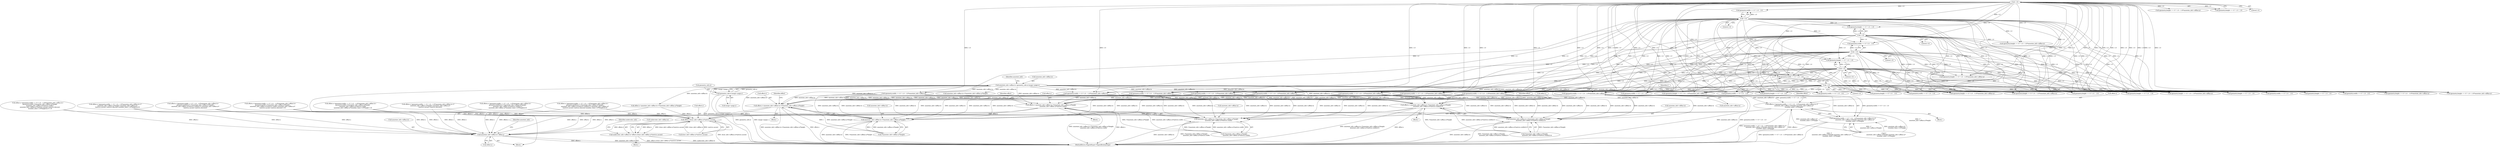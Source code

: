 digraph "0_ImageMagick_f595a1985233c399a05c0c37cc41de16a90dd025@pointer" {
"1001256" [label="(Call,(geometry.width == 0 ? -1.0 : 1.0)*annotate_info->affine.tx)"];
"1001263" [label="(Call,-1.0)"];
"1000606" [label="(Call,-1.0)"];
"1000822" [label="(Call,-1.0)"];
"1000764" [label="(Call,-1.0)"];
"1001054" [label="(Call,-1.0)"];
"1000985" [label="(Call,-1.0)"];
"1000425" [label="(Call,annotate_info->affine.tx=geometry_info.xi-image->page.x)"];
"1000431" [label="(Call,geometry_info.xi-image->page.x)"];
"1001251" [label="(Call,offset.x=(geometry.width == 0 ? -1.0 : 1.0)*annotate_info->affine.tx+i*\n          annotate_info->affine.ry*height-annotate_info->affine.ry*\n          (number_lines-1.0)*height)"];
"1001799" [label="(Call,offset.x-draw_info->affine.ry*metrics.ascent)"];
"1001793" [label="(Call,undercolor_info->affine.tx=offset.x-draw_info->affine.ry*metrics.ascent)"];
"1001863" [label="(Call,annotate_info->affine.tx=offset.x)"];
"1001255" [label="(Call,(geometry.width == 0 ? -1.0 : 1.0)*annotate_info->affine.tx+i*\n          annotate_info->affine.ry*height-annotate_info->affine.ry*\n          (number_lines-1.0)*height)"];
"1001593" [label="(Call,offset.x=annotate_info->affine.tx+i*annotate_info->affine.ry*height)"];
"1001597" [label="(Call,annotate_info->affine.tx+i*annotate_info->affine.ry*height)"];
"1001634" [label="(Call,offset.x=annotate_info->affine.tx+i*annotate_info->affine.ry*height-\n          annotate_info->affine.sx*metrics.width/2.0)"];
"1001638" [label="(Call,annotate_info->affine.tx+i*annotate_info->affine.ry*height-\n          annotate_info->affine.sx*metrics.width/2.0)"];
"1001699" [label="(Call,offset.x=annotate_info->affine.tx+i*annotate_info->affine.ry*height-\n          annotate_info->affine.sx*metrics.width)"];
"1001703" [label="(Call,annotate_info->affine.tx+i*annotate_info->affine.ry*height-\n          annotate_info->affine.sx*metrics.width)"];
"1001704" [label="(Call,annotate_info->affine.tx)"];
"1001531" [label="(Call,(geometry.height == 0 ? 1.0 : -1.0)*annotate_info->affine.ty)"];
"1000979" [label="(Call,geometry.width == 0 ? -1.0 : 1.0)"];
"1001054" [label="(Call,-1.0)"];
"1001639" [label="(Call,annotate_info->affine.tx)"];
"1001263" [label="(Call,-1.0)"];
"1000816" [label="(Call,geometry.height == 0 ? -1.0 : 1.0)"];
"1001794" [label="(Call,undercolor_info->affine.tx)"];
"1001597" [label="(Call,annotate_info->affine.tx+i*annotate_info->affine.ry*height)"];
"1000435" [label="(Call,image->page.x)"];
"1001298" [label="(Call,geometry.height == 0 ? 1.0 : -1.0)"];
"1000514" [label="(Call,annotate_info->affine.tx+i*annotate_info->affine.ry*height)"];
"1001344" [label="(Call,offset.x=(geometry.width == 0 ? -1.0 : 1.0)*annotate_info->affine.tx+\n          geometry.width/2.0+i*annotate_info->affine.ry*height-\n          annotate_info->affine.sx*metrics.width/2.0-\n          annotate_info->affine.ry*(number_lines-1.0)*height/2.0)"];
"1001257" [label="(Call,geometry.width == 0 ? -1.0 : 1.0)"];
"1001410" [label="(Call,(geometry.height == 0 ? 1.0 : -1.0)*annotate_info->affine.ty)"];
"1000426" [label="(Call,annotate_info->affine.tx)"];
"1001350" [label="(Call,geometry.width == 0 ? -1.0 : 1.0)"];
"1000756" [label="(Call,(geometry.width == 0 ? 1.0 : -1.0)*annotate_info->affine.tx)"];
"1001047" [label="(Call,(geometry.height == 0 ? -1.0 : 1.0)*annotate_info->affine.ty)"];
"1001667" [label="(Identifier,offset)"];
"1001250" [label="(Block,)"];
"1001638" [label="(Call,annotate_info->affine.tx+i*annotate_info->affine.ry*height-\n          annotate_info->affine.sx*metrics.width/2.0)"];
"1000702" [label="(Call,(geometry.height == 0 ? -1.0 : 1.0)*annotate_info->affine.ty)"];
"1001800" [label="(Call,offset.x)"];
"1000867" [label="(Call,(geometry.width == 0 ? -1.0 : 1.0)*annotate_info->affine.tx)"];
"1001635" [label="(Call,offset.x)"];
"1001875" [label="(Identifier,annotate_info)"];
"1001264" [label="(Literal,1.0)"];
"1001252" [label="(Call,offset.x)"];
"1000599" [label="(Call,(geometry.height == 0 ? -1.0 : 1.0)*annotate_info->affine.ty)"];
"1000636" [label="(Call,offset.x=(geometry.width == 0 ? -1.0 : 1.0)*annotate_info->affine.tx+\n          geometry.width/2.0+i*annotate_info->affine.ry*height-\n          annotate_info->affine.sx*metrics.width/2.0+annotate_info->affine.ry*\n          (metrics.ascent+metrics.descent))"];
"1000978" [label="(Call,(geometry.width == 0 ? -1.0 : 1.0)*annotate_info->affine.tx)"];
"1000973" [label="(Call,offset.x=(geometry.width == 0 ? -1.0 : 1.0)*annotate_info->affine.tx+\n          geometry.width/2.0+i*annotate_info->affine.ry*height-\n          annotate_info->affine.sx*metrics.width/2.0+annotate_info->affine.ry*\n          (metrics.ascent+metrics.descent-(number_lines-1.0)*height)/2.0)"];
"1000986" [label="(Literal,1.0)"];
"1001474" [label="(Call,(geometry.width == 0 ? 1.0 : -1.0)*annotate_info->affine.tx)"];
"1001700" [label="(Call,offset.x)"];
"1001187" [label="(Call,geometry.height == 0 ? -1.0 : 1.0)"];
"1001475" [label="(Call,geometry.width == 0 ? 1.0 : -1.0)"];
"1001119" [label="(Call,(geometry.width == 0 ? 1.0 : -1.0)*annotate_info->affine.tx)"];
"1001699" [label="(Call,offset.x=annotate_info->affine.tx+i*annotate_info->affine.ry*height-\n          annotate_info->affine.sx*metrics.width)"];
"1002049" [label="(MethodReturn,MagickExport MagickBooleanType)"];
"1000862" [label="(Call,offset.x=(geometry.width == 0 ? -1.0 : 1.0)*annotate_info->affine.tx+i*\n          annotate_info->affine.ry*height+annotate_info->affine.ry*\n          (metrics.ascent+metrics.descent-(number_lines-1.0)*height)/2.0)"];
"1000510" [label="(Call,offset.x=annotate_info->affine.tx+i*annotate_info->affine.ry*height)"];
"1000432" [label="(Call,geometry_info.xi)"];
"1001633" [label="(Block,)"];
"1000557" [label="(Call,geometry.width == 0 ? -1.0 : 1.0)"];
"1000551" [label="(Call,offset.x=(geometry.width == 0 ? -1.0 : 1.0)*annotate_info->affine.tx+i*\n          annotate_info->affine.ry*height+annotate_info->affine.ry*\n          (metrics.ascent+metrics.descent))"];
"1001598" [label="(Call,annotate_info->affine.tx)"];
"1001255" [label="(Call,(geometry.width == 0 ? -1.0 : 1.0)*annotate_info->affine.tx+i*\n          annotate_info->affine.ry*height-annotate_info->affine.ry*\n          (number_lines-1.0)*height)"];
"1001815" [label="(Identifier,undercolor_info)"];
"1001256" [label="(Call,(geometry.width == 0 ? -1.0 : 1.0)*annotate_info->affine.tx)"];
"1001055" [label="(Literal,1.0)"];
"1001120" [label="(Call,geometry.width == 0 ? 1.0 : -1.0)"];
"1001698" [label="(Block,)"];
"1001297" [label="(Call,(geometry.height == 0 ? 1.0 : -1.0)*annotate_info->affine.ty)"];
"1000606" [label="(Call,-1.0)"];
"1001593" [label="(Call,offset.x=annotate_info->affine.tx+i*annotate_info->affine.ry*height)"];
"1001266" [label="(Call,annotate_info->affine.tx)"];
"1000641" [label="(Call,(geometry.width == 0 ? -1.0 : 1.0)*annotate_info->affine.tx)"];
"1000642" [label="(Call,geometry.width == 0 ? -1.0 : 1.0)"];
"1001614" [label="(Identifier,offset)"];
"1001709" [label="(Call,i*annotate_info->affine.ry*height-\n          annotate_info->affine.sx*metrics.width)"];
"1001532" [label="(Call,geometry.height == 0 ? 1.0 : -1.0)"];
"1000443" [label="(Identifier,annotate_info)"];
"1000600" [label="(Call,geometry.height == 0 ? -1.0 : 1.0)"];
"1001186" [label="(Call,(geometry.height == 0 ? -1.0 : 1.0)*annotate_info->affine.ty)"];
"1000822" [label="(Call,-1.0)"];
"1001864" [label="(Call,annotate_info->affine.tx)"];
"1001634" [label="(Call,offset.x=annotate_info->affine.tx+i*annotate_info->affine.ry*height-\n          annotate_info->affine.sx*metrics.width/2.0)"];
"1001273" [label="(Identifier,i)"];
"1001294" [label="(Identifier,offset)"];
"1000823" [label="(Literal,1.0)"];
"1000431" [label="(Call,geometry_info.xi-image->page.x)"];
"1001703" [label="(Call,annotate_info->affine.tx+i*annotate_info->affine.ry*height-\n          annotate_info->affine.sx*metrics.width)"];
"1001594" [label="(Call,offset.x)"];
"1001803" [label="(Call,draw_info->affine.ry*metrics.ascent)"];
"1000757" [label="(Call,geometry.width == 0 ? 1.0 : -1.0)"];
"1001799" [label="(Call,offset.x-draw_info->affine.ry*metrics.ascent)"];
"1001603" [label="(Call,i*annotate_info->affine.ry*height)"];
"1001793" [label="(Call,undercolor_info->affine.tx=offset.x-draw_info->affine.ry*metrics.ascent)"];
"1000868" [label="(Call,geometry.width == 0 ? -1.0 : 1.0)"];
"1000765" [label="(Literal,1.0)"];
"1000607" [label="(Literal,1.0)"];
"1000425" [label="(Call,annotate_info->affine.tx=geometry_info.xi-image->page.x)"];
"1000416" [label="(Block,)"];
"1001114" [label="(Call,offset.x=(geometry.width == 0 ? 1.0 : -1.0)*annotate_info->affine.tx+\n          geometry.width+i*annotate_info->affine.ry*height-\n          annotate_info->affine.sx*metrics.width+\n          annotate_info->affine.ry*(metrics.ascent+metrics.descent-\n          (number_lines-1.0)*height)/2.0-1.0)"];
"1001251" [label="(Call,offset.x=(geometry.width == 0 ? -1.0 : 1.0)*annotate_info->affine.tx+i*\n          annotate_info->affine.ry*height-annotate_info->affine.ry*\n          (number_lines-1.0)*height)"];
"1000751" [label="(Call,offset.x=(geometry.width == 0 ? 1.0 : -1.0)*annotate_info->affine.tx+\n          geometry.width+i*annotate_info->affine.ry*height-\n          annotate_info->affine.sx*metrics.width+annotate_info->affine.ry*\n          (metrics.ascent+metrics.descent)-1.0)"];
"1001271" [label="(Call,i*\n          annotate_info->affine.ry*height-annotate_info->affine.ry*\n          (number_lines-1.0)*height)"];
"1000918" [label="(Call,(geometry.height == 0 ? -1.0 : 1.0)*annotate_info->affine.ty)"];
"1000556" [label="(Call,(geometry.width == 0 ? -1.0 : 1.0)*annotate_info->affine.tx)"];
"1000815" [label="(Call,(geometry.height == 0 ? -1.0 : 1.0)*annotate_info->affine.ty)"];
"1001411" [label="(Call,geometry.height == 0 ? 1.0 : -1.0)"];
"1001592" [label="(Block,)"];
"1001863" [label="(Call,annotate_info->affine.tx=offset.x)"];
"1001469" [label="(Call,offset.x=(geometry.width == 0 ? 1.0 : -1.0)*annotate_info->affine.tx+\n          geometry.width+i*annotate_info->affine.ry*height-\n          annotate_info->affine.sx*metrics.width-\n          annotate_info->affine.ry*(number_lines-1.0)*height-1.0)"];
"1001869" [label="(Call,offset.x)"];
"1001644" [label="(Call,i*annotate_info->affine.ry*height-\n          annotate_info->affine.sx*metrics.width/2.0)"];
"1001730" [label="(Identifier,offset)"];
"1000985" [label="(Call,-1.0)"];
"1000703" [label="(Call,geometry.height == 0 ? -1.0 : 1.0)"];
"1001768" [label="(Block,)"];
"1001048" [label="(Call,geometry.height == 0 ? -1.0 : 1.0)"];
"1001349" [label="(Call,(geometry.width == 0 ? -1.0 : 1.0)*annotate_info->affine.tx)"];
"1000764" [label="(Call,-1.0)"];
"1000919" [label="(Call,geometry.height == 0 ? -1.0 : 1.0)"];
"1001256" -> "1001255"  [label="AST: "];
"1001256" -> "1001266"  [label="CFG: "];
"1001257" -> "1001256"  [label="AST: "];
"1001266" -> "1001256"  [label="AST: "];
"1001273" -> "1001256"  [label="CFG: "];
"1001256" -> "1002049"  [label="DDG: annotate_info->affine.tx"];
"1001256" -> "1002049"  [label="DDG: geometry.width == 0 ? -1.0 : 1.0"];
"1001256" -> "1001251"  [label="DDG: geometry.width == 0 ? -1.0 : 1.0"];
"1001256" -> "1001251"  [label="DDG: annotate_info->affine.tx"];
"1001256" -> "1001255"  [label="DDG: geometry.width == 0 ? -1.0 : 1.0"];
"1001256" -> "1001255"  [label="DDG: annotate_info->affine.tx"];
"1001263" -> "1001256"  [label="DDG: 1.0"];
"1000606" -> "1001256"  [label="DDG: 1.0"];
"1000822" -> "1001256"  [label="DDG: 1.0"];
"1000764" -> "1001256"  [label="DDG: 1.0"];
"1001054" -> "1001256"  [label="DDG: 1.0"];
"1000985" -> "1001256"  [label="DDG: 1.0"];
"1000425" -> "1001256"  [label="DDG: annotate_info->affine.tx"];
"1001256" -> "1001593"  [label="DDG: annotate_info->affine.tx"];
"1001256" -> "1001597"  [label="DDG: annotate_info->affine.tx"];
"1001256" -> "1001634"  [label="DDG: annotate_info->affine.tx"];
"1001256" -> "1001638"  [label="DDG: annotate_info->affine.tx"];
"1001256" -> "1001699"  [label="DDG: annotate_info->affine.tx"];
"1001256" -> "1001703"  [label="DDG: annotate_info->affine.tx"];
"1001263" -> "1001257"  [label="AST: "];
"1001263" -> "1001264"  [label="CFG: "];
"1001264" -> "1001263"  [label="AST: "];
"1001257" -> "1001263"  [label="CFG: "];
"1001263" -> "1000556"  [label="DDG: 1.0"];
"1001263" -> "1000557"  [label="DDG: 1.0"];
"1001263" -> "1000641"  [label="DDG: 1.0"];
"1001263" -> "1000642"  [label="DDG: 1.0"];
"1001263" -> "1000702"  [label="DDG: 1.0"];
"1001263" -> "1000703"  [label="DDG: 1.0"];
"1001263" -> "1000867"  [label="DDG: 1.0"];
"1001263" -> "1000868"  [label="DDG: 1.0"];
"1001263" -> "1000918"  [label="DDG: 1.0"];
"1001263" -> "1000919"  [label="DDG: 1.0"];
"1001263" -> "1001119"  [label="DDG: 1.0"];
"1001263" -> "1001120"  [label="DDG: 1.0"];
"1001263" -> "1001186"  [label="DDG: 1.0"];
"1001263" -> "1001187"  [label="DDG: 1.0"];
"1001263" -> "1001257"  [label="DDG: 1.0"];
"1001263" -> "1001297"  [label="DDG: 1.0"];
"1001263" -> "1001298"  [label="DDG: 1.0"];
"1001263" -> "1001349"  [label="DDG: 1.0"];
"1001263" -> "1001350"  [label="DDG: 1.0"];
"1001263" -> "1001410"  [label="DDG: 1.0"];
"1001263" -> "1001411"  [label="DDG: 1.0"];
"1001263" -> "1001474"  [label="DDG: 1.0"];
"1001263" -> "1001475"  [label="DDG: 1.0"];
"1001263" -> "1001531"  [label="DDG: 1.0"];
"1001263" -> "1001532"  [label="DDG: 1.0"];
"1000606" -> "1000600"  [label="AST: "];
"1000606" -> "1000607"  [label="CFG: "];
"1000607" -> "1000606"  [label="AST: "];
"1000600" -> "1000606"  [label="CFG: "];
"1000606" -> "1000556"  [label="DDG: 1.0"];
"1000606" -> "1000557"  [label="DDG: 1.0"];
"1000606" -> "1000599"  [label="DDG: 1.0"];
"1000606" -> "1000600"  [label="DDG: 1.0"];
"1000606" -> "1000641"  [label="DDG: 1.0"];
"1000606" -> "1000642"  [label="DDG: 1.0"];
"1000606" -> "1000702"  [label="DDG: 1.0"];
"1000606" -> "1000703"  [label="DDG: 1.0"];
"1000606" -> "1000756"  [label="DDG: 1.0"];
"1000606" -> "1000757"  [label="DDG: 1.0"];
"1000606" -> "1000815"  [label="DDG: 1.0"];
"1000606" -> "1000816"  [label="DDG: 1.0"];
"1000606" -> "1000867"  [label="DDG: 1.0"];
"1000606" -> "1000868"  [label="DDG: 1.0"];
"1000606" -> "1000918"  [label="DDG: 1.0"];
"1000606" -> "1000919"  [label="DDG: 1.0"];
"1000606" -> "1000978"  [label="DDG: 1.0"];
"1000606" -> "1000979"  [label="DDG: 1.0"];
"1000606" -> "1001047"  [label="DDG: 1.0"];
"1000606" -> "1001048"  [label="DDG: 1.0"];
"1000606" -> "1001119"  [label="DDG: 1.0"];
"1000606" -> "1001120"  [label="DDG: 1.0"];
"1000606" -> "1001186"  [label="DDG: 1.0"];
"1000606" -> "1001187"  [label="DDG: 1.0"];
"1000606" -> "1001257"  [label="DDG: 1.0"];
"1000606" -> "1001297"  [label="DDG: 1.0"];
"1000606" -> "1001298"  [label="DDG: 1.0"];
"1000606" -> "1001349"  [label="DDG: 1.0"];
"1000606" -> "1001350"  [label="DDG: 1.0"];
"1000606" -> "1001410"  [label="DDG: 1.0"];
"1000606" -> "1001411"  [label="DDG: 1.0"];
"1000606" -> "1001474"  [label="DDG: 1.0"];
"1000606" -> "1001475"  [label="DDG: 1.0"];
"1000606" -> "1001531"  [label="DDG: 1.0"];
"1000606" -> "1001532"  [label="DDG: 1.0"];
"1000822" -> "1000816"  [label="AST: "];
"1000822" -> "1000823"  [label="CFG: "];
"1000823" -> "1000822"  [label="AST: "];
"1000816" -> "1000822"  [label="CFG: "];
"1000822" -> "1000556"  [label="DDG: 1.0"];
"1000822" -> "1000557"  [label="DDG: 1.0"];
"1000822" -> "1000641"  [label="DDG: 1.0"];
"1000822" -> "1000642"  [label="DDG: 1.0"];
"1000822" -> "1000702"  [label="DDG: 1.0"];
"1000822" -> "1000703"  [label="DDG: 1.0"];
"1000822" -> "1000815"  [label="DDG: 1.0"];
"1000822" -> "1000816"  [label="DDG: 1.0"];
"1000822" -> "1000867"  [label="DDG: 1.0"];
"1000822" -> "1000868"  [label="DDG: 1.0"];
"1000822" -> "1000918"  [label="DDG: 1.0"];
"1000822" -> "1000919"  [label="DDG: 1.0"];
"1000822" -> "1001119"  [label="DDG: 1.0"];
"1000822" -> "1001120"  [label="DDG: 1.0"];
"1000822" -> "1001186"  [label="DDG: 1.0"];
"1000822" -> "1001187"  [label="DDG: 1.0"];
"1000822" -> "1001257"  [label="DDG: 1.0"];
"1000822" -> "1001297"  [label="DDG: 1.0"];
"1000822" -> "1001298"  [label="DDG: 1.0"];
"1000822" -> "1001349"  [label="DDG: 1.0"];
"1000822" -> "1001350"  [label="DDG: 1.0"];
"1000822" -> "1001410"  [label="DDG: 1.0"];
"1000822" -> "1001411"  [label="DDG: 1.0"];
"1000822" -> "1001474"  [label="DDG: 1.0"];
"1000822" -> "1001475"  [label="DDG: 1.0"];
"1000822" -> "1001531"  [label="DDG: 1.0"];
"1000822" -> "1001532"  [label="DDG: 1.0"];
"1000764" -> "1000757"  [label="AST: "];
"1000764" -> "1000765"  [label="CFG: "];
"1000765" -> "1000764"  [label="AST: "];
"1000757" -> "1000764"  [label="CFG: "];
"1000764" -> "1000556"  [label="DDG: 1.0"];
"1000764" -> "1000557"  [label="DDG: 1.0"];
"1000764" -> "1000641"  [label="DDG: 1.0"];
"1000764" -> "1000642"  [label="DDG: 1.0"];
"1000764" -> "1000702"  [label="DDG: 1.0"];
"1000764" -> "1000703"  [label="DDG: 1.0"];
"1000764" -> "1000756"  [label="DDG: 1.0"];
"1000764" -> "1000757"  [label="DDG: 1.0"];
"1000764" -> "1000815"  [label="DDG: 1.0"];
"1000764" -> "1000816"  [label="DDG: 1.0"];
"1000764" -> "1000867"  [label="DDG: 1.0"];
"1000764" -> "1000868"  [label="DDG: 1.0"];
"1000764" -> "1000918"  [label="DDG: 1.0"];
"1000764" -> "1000919"  [label="DDG: 1.0"];
"1000764" -> "1001119"  [label="DDG: 1.0"];
"1000764" -> "1001120"  [label="DDG: 1.0"];
"1000764" -> "1001186"  [label="DDG: 1.0"];
"1000764" -> "1001187"  [label="DDG: 1.0"];
"1000764" -> "1001257"  [label="DDG: 1.0"];
"1000764" -> "1001297"  [label="DDG: 1.0"];
"1000764" -> "1001298"  [label="DDG: 1.0"];
"1000764" -> "1001349"  [label="DDG: 1.0"];
"1000764" -> "1001350"  [label="DDG: 1.0"];
"1000764" -> "1001410"  [label="DDG: 1.0"];
"1000764" -> "1001411"  [label="DDG: 1.0"];
"1000764" -> "1001474"  [label="DDG: 1.0"];
"1000764" -> "1001475"  [label="DDG: 1.0"];
"1000764" -> "1001531"  [label="DDG: 1.0"];
"1000764" -> "1001532"  [label="DDG: 1.0"];
"1001054" -> "1001048"  [label="AST: "];
"1001054" -> "1001055"  [label="CFG: "];
"1001055" -> "1001054"  [label="AST: "];
"1001048" -> "1001054"  [label="CFG: "];
"1001054" -> "1000556"  [label="DDG: 1.0"];
"1001054" -> "1000557"  [label="DDG: 1.0"];
"1001054" -> "1000641"  [label="DDG: 1.0"];
"1001054" -> "1000642"  [label="DDG: 1.0"];
"1001054" -> "1000702"  [label="DDG: 1.0"];
"1001054" -> "1000703"  [label="DDG: 1.0"];
"1001054" -> "1000756"  [label="DDG: 1.0"];
"1001054" -> "1000757"  [label="DDG: 1.0"];
"1001054" -> "1000815"  [label="DDG: 1.0"];
"1001054" -> "1000816"  [label="DDG: 1.0"];
"1001054" -> "1000867"  [label="DDG: 1.0"];
"1001054" -> "1000868"  [label="DDG: 1.0"];
"1001054" -> "1000918"  [label="DDG: 1.0"];
"1001054" -> "1000919"  [label="DDG: 1.0"];
"1001054" -> "1001047"  [label="DDG: 1.0"];
"1001054" -> "1001048"  [label="DDG: 1.0"];
"1001054" -> "1001119"  [label="DDG: 1.0"];
"1001054" -> "1001120"  [label="DDG: 1.0"];
"1001054" -> "1001186"  [label="DDG: 1.0"];
"1001054" -> "1001187"  [label="DDG: 1.0"];
"1001054" -> "1001257"  [label="DDG: 1.0"];
"1001054" -> "1001297"  [label="DDG: 1.0"];
"1001054" -> "1001298"  [label="DDG: 1.0"];
"1001054" -> "1001349"  [label="DDG: 1.0"];
"1001054" -> "1001350"  [label="DDG: 1.0"];
"1001054" -> "1001410"  [label="DDG: 1.0"];
"1001054" -> "1001411"  [label="DDG: 1.0"];
"1001054" -> "1001474"  [label="DDG: 1.0"];
"1001054" -> "1001475"  [label="DDG: 1.0"];
"1001054" -> "1001531"  [label="DDG: 1.0"];
"1001054" -> "1001532"  [label="DDG: 1.0"];
"1000985" -> "1000979"  [label="AST: "];
"1000985" -> "1000986"  [label="CFG: "];
"1000986" -> "1000985"  [label="AST: "];
"1000979" -> "1000985"  [label="CFG: "];
"1000985" -> "1000556"  [label="DDG: 1.0"];
"1000985" -> "1000557"  [label="DDG: 1.0"];
"1000985" -> "1000641"  [label="DDG: 1.0"];
"1000985" -> "1000642"  [label="DDG: 1.0"];
"1000985" -> "1000702"  [label="DDG: 1.0"];
"1000985" -> "1000703"  [label="DDG: 1.0"];
"1000985" -> "1000756"  [label="DDG: 1.0"];
"1000985" -> "1000757"  [label="DDG: 1.0"];
"1000985" -> "1000815"  [label="DDG: 1.0"];
"1000985" -> "1000816"  [label="DDG: 1.0"];
"1000985" -> "1000867"  [label="DDG: 1.0"];
"1000985" -> "1000868"  [label="DDG: 1.0"];
"1000985" -> "1000918"  [label="DDG: 1.0"];
"1000985" -> "1000919"  [label="DDG: 1.0"];
"1000985" -> "1000978"  [label="DDG: 1.0"];
"1000985" -> "1000979"  [label="DDG: 1.0"];
"1000985" -> "1001047"  [label="DDG: 1.0"];
"1000985" -> "1001048"  [label="DDG: 1.0"];
"1000985" -> "1001119"  [label="DDG: 1.0"];
"1000985" -> "1001120"  [label="DDG: 1.0"];
"1000985" -> "1001186"  [label="DDG: 1.0"];
"1000985" -> "1001187"  [label="DDG: 1.0"];
"1000985" -> "1001257"  [label="DDG: 1.0"];
"1000985" -> "1001297"  [label="DDG: 1.0"];
"1000985" -> "1001298"  [label="DDG: 1.0"];
"1000985" -> "1001349"  [label="DDG: 1.0"];
"1000985" -> "1001350"  [label="DDG: 1.0"];
"1000985" -> "1001410"  [label="DDG: 1.0"];
"1000985" -> "1001411"  [label="DDG: 1.0"];
"1000985" -> "1001474"  [label="DDG: 1.0"];
"1000985" -> "1001475"  [label="DDG: 1.0"];
"1000985" -> "1001531"  [label="DDG: 1.0"];
"1000985" -> "1001532"  [label="DDG: 1.0"];
"1000425" -> "1000416"  [label="AST: "];
"1000425" -> "1000431"  [label="CFG: "];
"1000426" -> "1000425"  [label="AST: "];
"1000431" -> "1000425"  [label="AST: "];
"1000443" -> "1000425"  [label="CFG: "];
"1000425" -> "1002049"  [label="DDG: geometry_info.xi-image->page.x"];
"1000431" -> "1000425"  [label="DDG: geometry_info.xi"];
"1000431" -> "1000425"  [label="DDG: image->page.x"];
"1000425" -> "1000510"  [label="DDG: annotate_info->affine.tx"];
"1000425" -> "1000514"  [label="DDG: annotate_info->affine.tx"];
"1000425" -> "1000556"  [label="DDG: annotate_info->affine.tx"];
"1000425" -> "1000641"  [label="DDG: annotate_info->affine.tx"];
"1000425" -> "1000756"  [label="DDG: annotate_info->affine.tx"];
"1000425" -> "1000867"  [label="DDG: annotate_info->affine.tx"];
"1000425" -> "1000978"  [label="DDG: annotate_info->affine.tx"];
"1000425" -> "1001119"  [label="DDG: annotate_info->affine.tx"];
"1000425" -> "1001349"  [label="DDG: annotate_info->affine.tx"];
"1000425" -> "1001474"  [label="DDG: annotate_info->affine.tx"];
"1000425" -> "1001593"  [label="DDG: annotate_info->affine.tx"];
"1000425" -> "1001597"  [label="DDG: annotate_info->affine.tx"];
"1000425" -> "1001634"  [label="DDG: annotate_info->affine.tx"];
"1000425" -> "1001638"  [label="DDG: annotate_info->affine.tx"];
"1000425" -> "1001699"  [label="DDG: annotate_info->affine.tx"];
"1000425" -> "1001703"  [label="DDG: annotate_info->affine.tx"];
"1000431" -> "1000435"  [label="CFG: "];
"1000432" -> "1000431"  [label="AST: "];
"1000435" -> "1000431"  [label="AST: "];
"1000431" -> "1002049"  [label="DDG: geometry_info.xi"];
"1000431" -> "1002049"  [label="DDG: image->page.x"];
"1001251" -> "1001250"  [label="AST: "];
"1001251" -> "1001255"  [label="CFG: "];
"1001252" -> "1001251"  [label="AST: "];
"1001255" -> "1001251"  [label="AST: "];
"1001294" -> "1001251"  [label="CFG: "];
"1001251" -> "1002049"  [label="DDG: (geometry.width == 0 ? -1.0 : 1.0)*annotate_info->affine.tx+i*\n          annotate_info->affine.ry*height-annotate_info->affine.ry*\n          (number_lines-1.0)*height"];
"1001251" -> "1002049"  [label="DDG: offset.x"];
"1001271" -> "1001251"  [label="DDG: i*\n          annotate_info->affine.ry*height"];
"1001271" -> "1001251"  [label="DDG: annotate_info->affine.ry*\n          (number_lines-1.0)*height"];
"1001251" -> "1001799"  [label="DDG: offset.x"];
"1001251" -> "1001863"  [label="DDG: offset.x"];
"1001799" -> "1001793"  [label="AST: "];
"1001799" -> "1001803"  [label="CFG: "];
"1001800" -> "1001799"  [label="AST: "];
"1001803" -> "1001799"  [label="AST: "];
"1001793" -> "1001799"  [label="CFG: "];
"1001799" -> "1002049"  [label="DDG: draw_info->affine.ry*metrics.ascent"];
"1001799" -> "1001793"  [label="DDG: offset.x"];
"1001799" -> "1001793"  [label="DDG: draw_info->affine.ry*metrics.ascent"];
"1001699" -> "1001799"  [label="DDG: offset.x"];
"1001634" -> "1001799"  [label="DDG: offset.x"];
"1000751" -> "1001799"  [label="DDG: offset.x"];
"1000862" -> "1001799"  [label="DDG: offset.x"];
"1001344" -> "1001799"  [label="DDG: offset.x"];
"1001469" -> "1001799"  [label="DDG: offset.x"];
"1000551" -> "1001799"  [label="DDG: offset.x"];
"1000973" -> "1001799"  [label="DDG: offset.x"];
"1000636" -> "1001799"  [label="DDG: offset.x"];
"1000510" -> "1001799"  [label="DDG: offset.x"];
"1001593" -> "1001799"  [label="DDG: offset.x"];
"1001114" -> "1001799"  [label="DDG: offset.x"];
"1001803" -> "1001799"  [label="DDG: draw_info->affine.ry"];
"1001803" -> "1001799"  [label="DDG: metrics.ascent"];
"1001799" -> "1001863"  [label="DDG: offset.x"];
"1001793" -> "1001768"  [label="AST: "];
"1001794" -> "1001793"  [label="AST: "];
"1001815" -> "1001793"  [label="CFG: "];
"1001793" -> "1002049"  [label="DDG: undercolor_info->affine.tx"];
"1001793" -> "1002049"  [label="DDG: offset.x-draw_info->affine.ry*metrics.ascent"];
"1001863" -> "1000416"  [label="AST: "];
"1001863" -> "1001869"  [label="CFG: "];
"1001864" -> "1001863"  [label="AST: "];
"1001869" -> "1001863"  [label="AST: "];
"1001875" -> "1001863"  [label="CFG: "];
"1001863" -> "1002049"  [label="DDG: annotate_info->affine.tx"];
"1001863" -> "1002049"  [label="DDG: offset.x"];
"1001699" -> "1001863"  [label="DDG: offset.x"];
"1001634" -> "1001863"  [label="DDG: offset.x"];
"1000751" -> "1001863"  [label="DDG: offset.x"];
"1000862" -> "1001863"  [label="DDG: offset.x"];
"1001344" -> "1001863"  [label="DDG: offset.x"];
"1001469" -> "1001863"  [label="DDG: offset.x"];
"1000551" -> "1001863"  [label="DDG: offset.x"];
"1000973" -> "1001863"  [label="DDG: offset.x"];
"1000636" -> "1001863"  [label="DDG: offset.x"];
"1000510" -> "1001863"  [label="DDG: offset.x"];
"1001593" -> "1001863"  [label="DDG: offset.x"];
"1001114" -> "1001863"  [label="DDG: offset.x"];
"1001255" -> "1001271"  [label="CFG: "];
"1001271" -> "1001255"  [label="AST: "];
"1001255" -> "1002049"  [label="DDG: i*\n          annotate_info->affine.ry*height-annotate_info->affine.ry*\n          (number_lines-1.0)*height"];
"1001255" -> "1002049"  [label="DDG: (geometry.width == 0 ? -1.0 : 1.0)*annotate_info->affine.tx"];
"1001271" -> "1001255"  [label="DDG: i*\n          annotate_info->affine.ry*height"];
"1001271" -> "1001255"  [label="DDG: annotate_info->affine.ry*\n          (number_lines-1.0)*height"];
"1001593" -> "1001592"  [label="AST: "];
"1001593" -> "1001597"  [label="CFG: "];
"1001594" -> "1001593"  [label="AST: "];
"1001597" -> "1001593"  [label="AST: "];
"1001614" -> "1001593"  [label="CFG: "];
"1001593" -> "1002049"  [label="DDG: annotate_info->affine.tx+i*annotate_info->affine.ry*height"];
"1001593" -> "1002049"  [label="DDG: offset.x"];
"1000641" -> "1001593"  [label="DDG: annotate_info->affine.tx"];
"1001119" -> "1001593"  [label="DDG: annotate_info->affine.tx"];
"1000978" -> "1001593"  [label="DDG: annotate_info->affine.tx"];
"1000756" -> "1001593"  [label="DDG: annotate_info->affine.tx"];
"1001349" -> "1001593"  [label="DDG: annotate_info->affine.tx"];
"1000556" -> "1001593"  [label="DDG: annotate_info->affine.tx"];
"1001474" -> "1001593"  [label="DDG: annotate_info->affine.tx"];
"1000867" -> "1001593"  [label="DDG: annotate_info->affine.tx"];
"1001603" -> "1001593"  [label="DDG: i"];
"1001603" -> "1001593"  [label="DDG: annotate_info->affine.ry*height"];
"1001597" -> "1001603"  [label="CFG: "];
"1001598" -> "1001597"  [label="AST: "];
"1001603" -> "1001597"  [label="AST: "];
"1001597" -> "1002049"  [label="DDG: annotate_info->affine.tx"];
"1001597" -> "1002049"  [label="DDG: i*annotate_info->affine.ry*height"];
"1000641" -> "1001597"  [label="DDG: annotate_info->affine.tx"];
"1001119" -> "1001597"  [label="DDG: annotate_info->affine.tx"];
"1000978" -> "1001597"  [label="DDG: annotate_info->affine.tx"];
"1000756" -> "1001597"  [label="DDG: annotate_info->affine.tx"];
"1001349" -> "1001597"  [label="DDG: annotate_info->affine.tx"];
"1000556" -> "1001597"  [label="DDG: annotate_info->affine.tx"];
"1001474" -> "1001597"  [label="DDG: annotate_info->affine.tx"];
"1000867" -> "1001597"  [label="DDG: annotate_info->affine.tx"];
"1001603" -> "1001597"  [label="DDG: i"];
"1001603" -> "1001597"  [label="DDG: annotate_info->affine.ry*height"];
"1001634" -> "1001633"  [label="AST: "];
"1001634" -> "1001638"  [label="CFG: "];
"1001635" -> "1001634"  [label="AST: "];
"1001638" -> "1001634"  [label="AST: "];
"1001667" -> "1001634"  [label="CFG: "];
"1001634" -> "1002049"  [label="DDG: annotate_info->affine.tx+i*annotate_info->affine.ry*height-\n          annotate_info->affine.sx*metrics.width/2.0"];
"1001634" -> "1002049"  [label="DDG: offset.x"];
"1000641" -> "1001634"  [label="DDG: annotate_info->affine.tx"];
"1001119" -> "1001634"  [label="DDG: annotate_info->affine.tx"];
"1000978" -> "1001634"  [label="DDG: annotate_info->affine.tx"];
"1000756" -> "1001634"  [label="DDG: annotate_info->affine.tx"];
"1001349" -> "1001634"  [label="DDG: annotate_info->affine.tx"];
"1000556" -> "1001634"  [label="DDG: annotate_info->affine.tx"];
"1001474" -> "1001634"  [label="DDG: annotate_info->affine.tx"];
"1000867" -> "1001634"  [label="DDG: annotate_info->affine.tx"];
"1001644" -> "1001634"  [label="DDG: i*annotate_info->affine.ry*height"];
"1001644" -> "1001634"  [label="DDG: annotate_info->affine.sx*metrics.width/2.0"];
"1001638" -> "1001644"  [label="CFG: "];
"1001639" -> "1001638"  [label="AST: "];
"1001644" -> "1001638"  [label="AST: "];
"1001638" -> "1002049"  [label="DDG: i*annotate_info->affine.ry*height-\n          annotate_info->affine.sx*metrics.width/2.0"];
"1001638" -> "1002049"  [label="DDG: annotate_info->affine.tx"];
"1000641" -> "1001638"  [label="DDG: annotate_info->affine.tx"];
"1001119" -> "1001638"  [label="DDG: annotate_info->affine.tx"];
"1000978" -> "1001638"  [label="DDG: annotate_info->affine.tx"];
"1000756" -> "1001638"  [label="DDG: annotate_info->affine.tx"];
"1001349" -> "1001638"  [label="DDG: annotate_info->affine.tx"];
"1000556" -> "1001638"  [label="DDG: annotate_info->affine.tx"];
"1001474" -> "1001638"  [label="DDG: annotate_info->affine.tx"];
"1000867" -> "1001638"  [label="DDG: annotate_info->affine.tx"];
"1001644" -> "1001638"  [label="DDG: i*annotate_info->affine.ry*height"];
"1001644" -> "1001638"  [label="DDG: annotate_info->affine.sx*metrics.width/2.0"];
"1001699" -> "1001698"  [label="AST: "];
"1001699" -> "1001703"  [label="CFG: "];
"1001700" -> "1001699"  [label="AST: "];
"1001703" -> "1001699"  [label="AST: "];
"1001730" -> "1001699"  [label="CFG: "];
"1001699" -> "1002049"  [label="DDG: offset.x"];
"1001699" -> "1002049"  [label="DDG: annotate_info->affine.tx+i*annotate_info->affine.ry*height-\n          annotate_info->affine.sx*metrics.width"];
"1000641" -> "1001699"  [label="DDG: annotate_info->affine.tx"];
"1001119" -> "1001699"  [label="DDG: annotate_info->affine.tx"];
"1000978" -> "1001699"  [label="DDG: annotate_info->affine.tx"];
"1000756" -> "1001699"  [label="DDG: annotate_info->affine.tx"];
"1001349" -> "1001699"  [label="DDG: annotate_info->affine.tx"];
"1000556" -> "1001699"  [label="DDG: annotate_info->affine.tx"];
"1001474" -> "1001699"  [label="DDG: annotate_info->affine.tx"];
"1000867" -> "1001699"  [label="DDG: annotate_info->affine.tx"];
"1001709" -> "1001699"  [label="DDG: i*annotate_info->affine.ry*height"];
"1001709" -> "1001699"  [label="DDG: annotate_info->affine.sx*metrics.width"];
"1001703" -> "1001709"  [label="CFG: "];
"1001704" -> "1001703"  [label="AST: "];
"1001709" -> "1001703"  [label="AST: "];
"1001703" -> "1002049"  [label="DDG: i*annotate_info->affine.ry*height-\n          annotate_info->affine.sx*metrics.width"];
"1001703" -> "1002049"  [label="DDG: annotate_info->affine.tx"];
"1000641" -> "1001703"  [label="DDG: annotate_info->affine.tx"];
"1001119" -> "1001703"  [label="DDG: annotate_info->affine.tx"];
"1000978" -> "1001703"  [label="DDG: annotate_info->affine.tx"];
"1000756" -> "1001703"  [label="DDG: annotate_info->affine.tx"];
"1001349" -> "1001703"  [label="DDG: annotate_info->affine.tx"];
"1000556" -> "1001703"  [label="DDG: annotate_info->affine.tx"];
"1001474" -> "1001703"  [label="DDG: annotate_info->affine.tx"];
"1000867" -> "1001703"  [label="DDG: annotate_info->affine.tx"];
"1001709" -> "1001703"  [label="DDG: i*annotate_info->affine.ry*height"];
"1001709" -> "1001703"  [label="DDG: annotate_info->affine.sx*metrics.width"];
}
